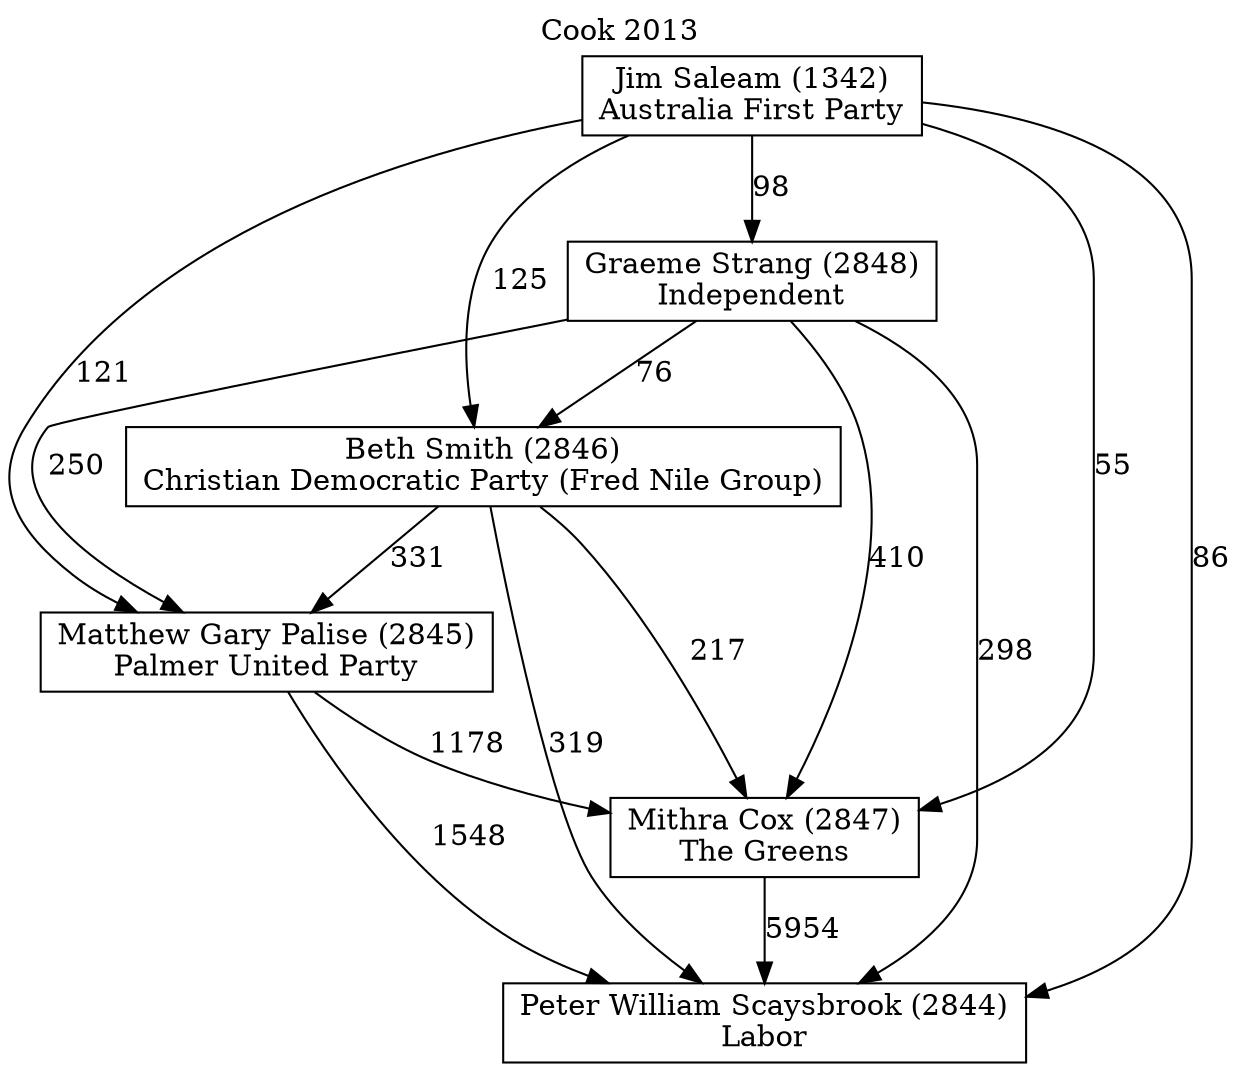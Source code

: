// House preference flow
digraph "Peter William Scaysbrook (2844)_Cook_2013" {
	graph [label="Cook 2013" labelloc=t mclimit=10]
	node [shape=box]
	"Beth Smith (2846)" [label="Beth Smith (2846)
Christian Democratic Party (Fred Nile Group)"]
	"Graeme Strang (2848)" [label="Graeme Strang (2848)
Independent"]
	"Jim Saleam (1342)" [label="Jim Saleam (1342)
Australia First Party"]
	"Matthew Gary Palise (2845)" [label="Matthew Gary Palise (2845)
Palmer United Party"]
	"Mithra Cox (2847)" [label="Mithra Cox (2847)
The Greens"]
	"Peter William Scaysbrook (2844)" [label="Peter William Scaysbrook (2844)
Labor"]
	"Beth Smith (2846)" -> "Matthew Gary Palise (2845)" [label=331]
	"Beth Smith (2846)" -> "Mithra Cox (2847)" [label=217]
	"Beth Smith (2846)" -> "Peter William Scaysbrook (2844)" [label=319]
	"Graeme Strang (2848)" -> "Beth Smith (2846)" [label=76]
	"Graeme Strang (2848)" -> "Matthew Gary Palise (2845)" [label=250]
	"Graeme Strang (2848)" -> "Mithra Cox (2847)" [label=410]
	"Graeme Strang (2848)" -> "Peter William Scaysbrook (2844)" [label=298]
	"Jim Saleam (1342)" -> "Beth Smith (2846)" [label=125]
	"Jim Saleam (1342)" -> "Graeme Strang (2848)" [label=98]
	"Jim Saleam (1342)" -> "Matthew Gary Palise (2845)" [label=121]
	"Jim Saleam (1342)" -> "Mithra Cox (2847)" [label=55]
	"Jim Saleam (1342)" -> "Peter William Scaysbrook (2844)" [label=86]
	"Matthew Gary Palise (2845)" -> "Mithra Cox (2847)" [label=1178]
	"Matthew Gary Palise (2845)" -> "Peter William Scaysbrook (2844)" [label=1548]
	"Mithra Cox (2847)" -> "Peter William Scaysbrook (2844)" [label=5954]
}
